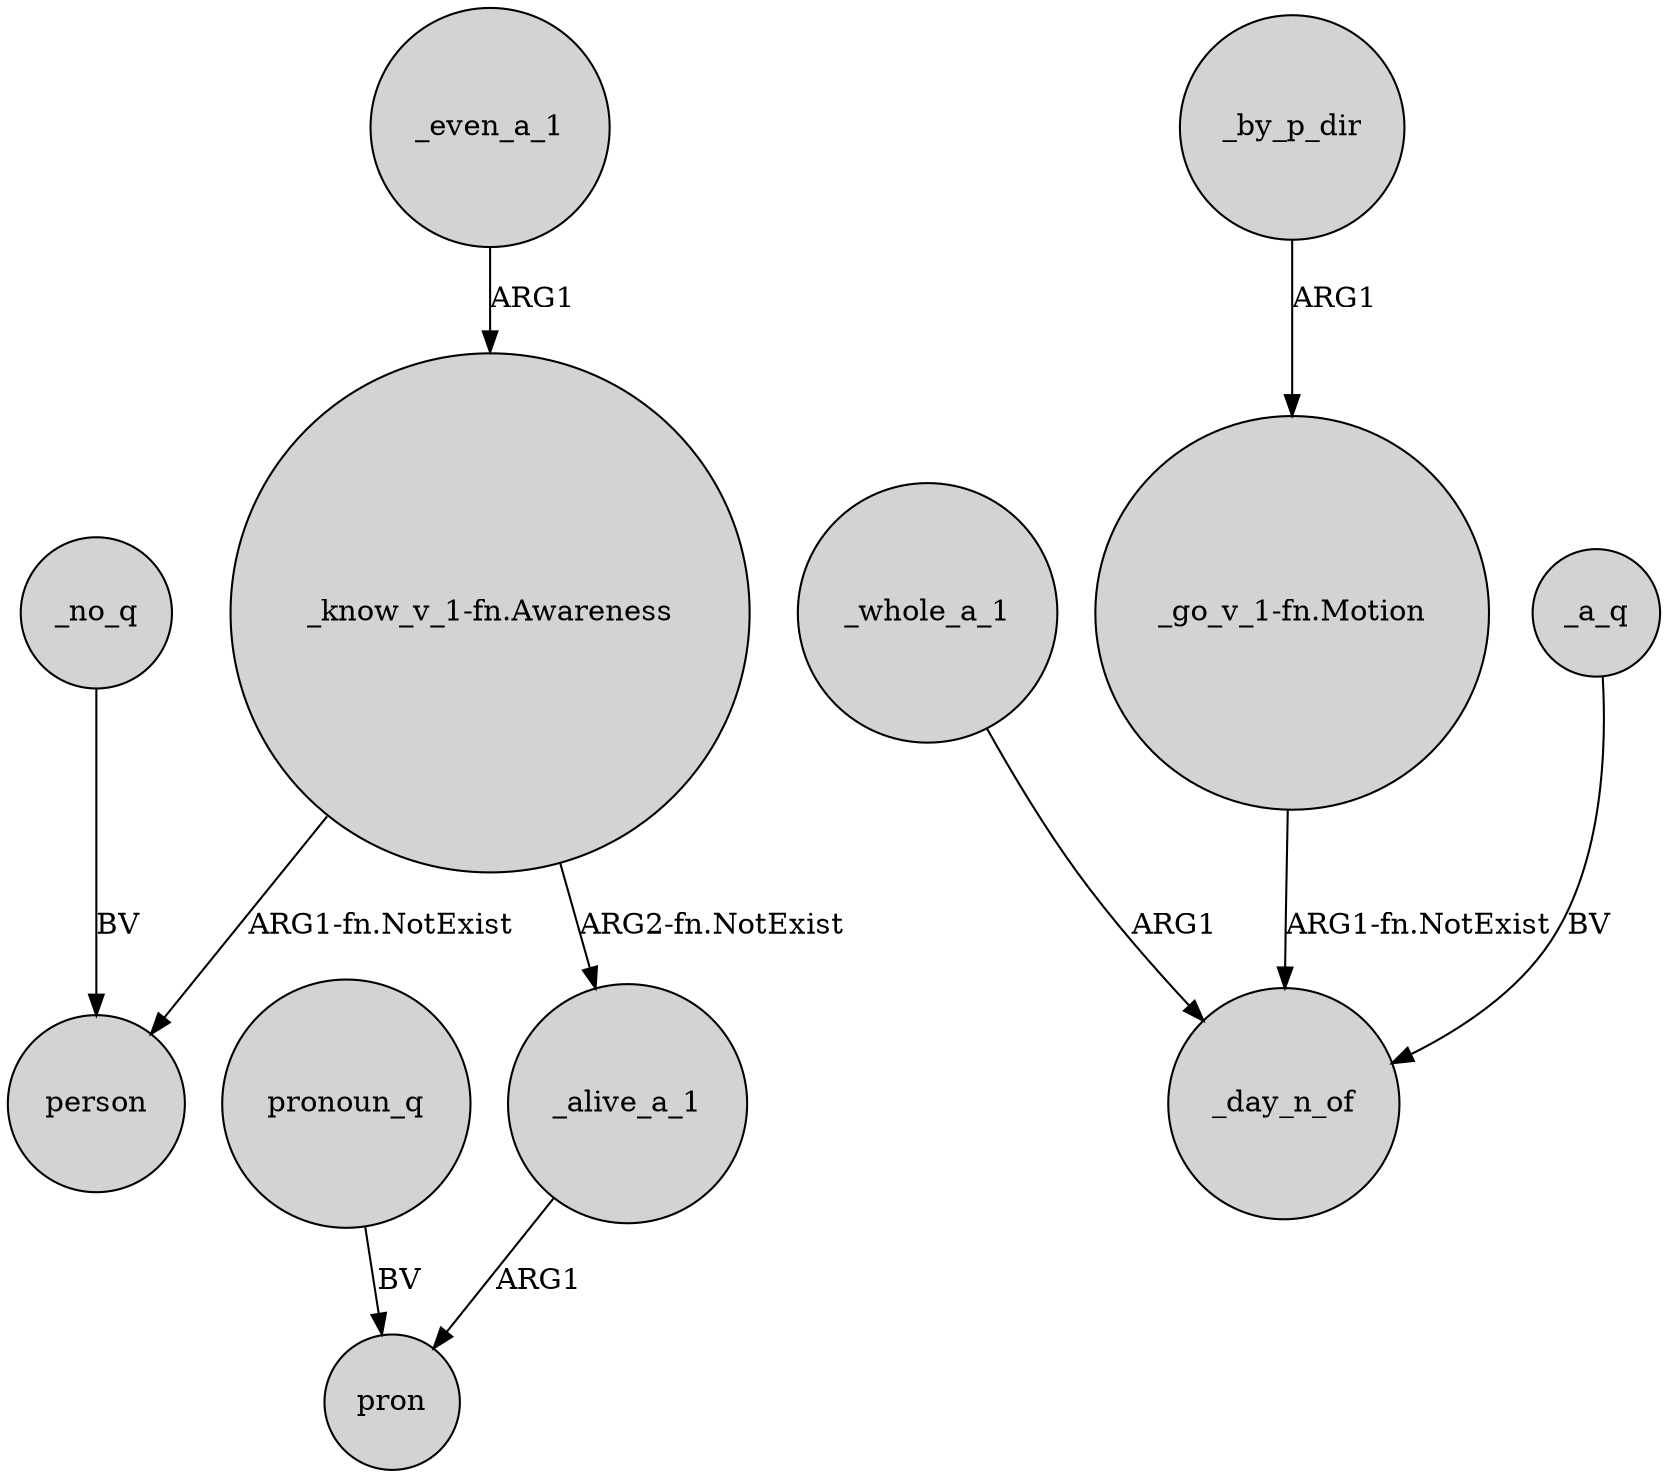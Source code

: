 digraph {
	node [shape=circle style=filled]
	"_know_v_1-fn.Awareness" -> person [label="ARG1-fn.NotExist"]
	_alive_a_1 -> pron [label=ARG1]
	_whole_a_1 -> _day_n_of [label=ARG1]
	"_know_v_1-fn.Awareness" -> _alive_a_1 [label="ARG2-fn.NotExist"]
	_by_p_dir -> "_go_v_1-fn.Motion" [label=ARG1]
	_a_q -> _day_n_of [label=BV]
	_even_a_1 -> "_know_v_1-fn.Awareness" [label=ARG1]
	_no_q -> person [label=BV]
	"_go_v_1-fn.Motion" -> _day_n_of [label="ARG1-fn.NotExist"]
	pronoun_q -> pron [label=BV]
}
